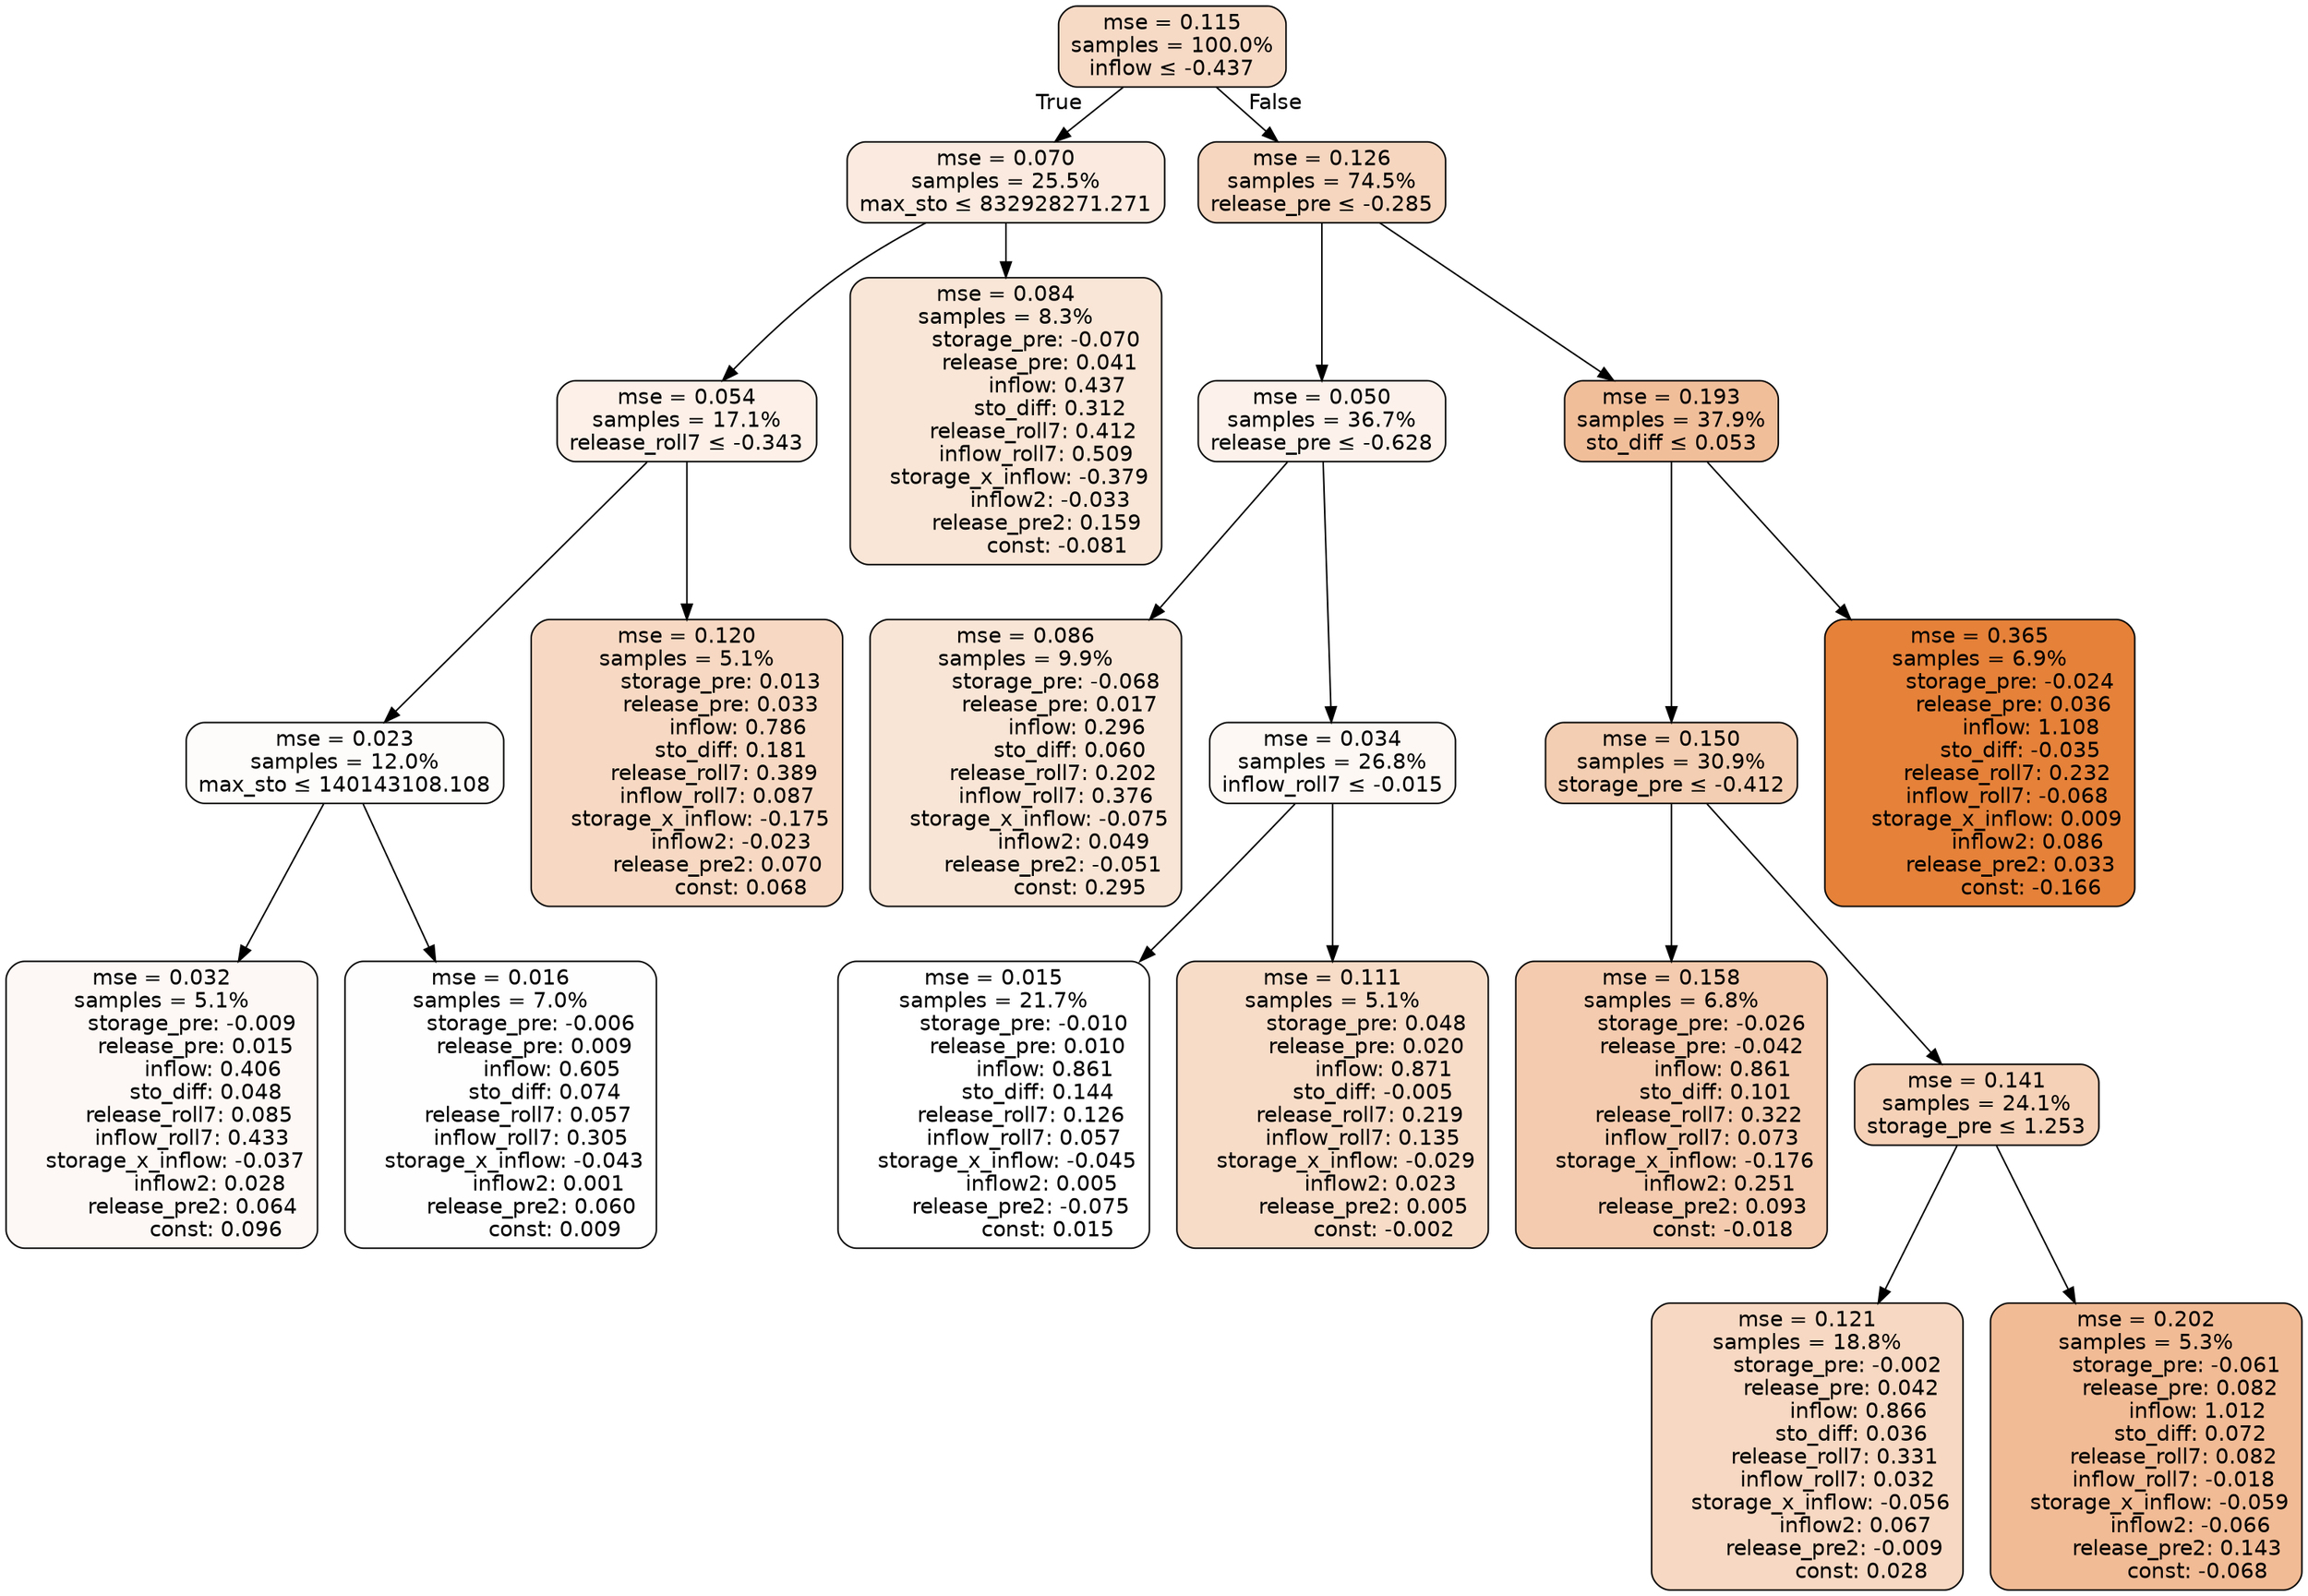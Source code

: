 digraph tree {
bgcolor="transparent"
node [shape=rectangle, style="filled, rounded", color="black", fontname=helvetica] ;
edge [fontname=helvetica] ;
	"0" [label="mse = 0.115
samples = 100.0%
inflow &le; -0.437", fillcolor="#f7dac6"]
	"1" [label="mse = 0.070
samples = 25.5%
max_sto &le; 832928271.271", fillcolor="#faeadf"]
	"2" [label="mse = 0.054
samples = 17.1%
release_roll7 &le; -0.343", fillcolor="#fcf0e8"]
	"3" [label="mse = 0.023
samples = 12.0%
max_sto &le; 140143108.108", fillcolor="#fefcfa"]
	"4" [label="mse = 0.032
samples = 5.1%
         storage_pre: -0.009
          release_pre: 0.015
               inflow: 0.406
             sto_diff: 0.048
        release_roll7: 0.085
         inflow_roll7: 0.433
    storage_x_inflow: -0.037
              inflow2: 0.028
         release_pre2: 0.064
                const: 0.096", fillcolor="#fdf8f5"]
	"5" [label="mse = 0.016
samples = 7.0%
         storage_pre: -0.006
          release_pre: 0.009
               inflow: 0.605
             sto_diff: 0.074
        release_roll7: 0.057
         inflow_roll7: 0.305
    storage_x_inflow: -0.043
              inflow2: 0.001
         release_pre2: 0.060
                const: 0.009", fillcolor="#fefefe"]
	"6" [label="mse = 0.120
samples = 5.1%
          storage_pre: 0.013
          release_pre: 0.033
               inflow: 0.786
             sto_diff: 0.181
        release_roll7: 0.389
         inflow_roll7: 0.087
    storage_x_inflow: -0.175
             inflow2: -0.023
         release_pre2: 0.070
                const: 0.068", fillcolor="#f7d9c3"]
	"7" [label="mse = 0.084
samples = 8.3%
         storage_pre: -0.070
          release_pre: 0.041
               inflow: 0.437
             sto_diff: 0.312
        release_roll7: 0.412
         inflow_roll7: 0.509
    storage_x_inflow: -0.379
             inflow2: -0.033
         release_pre2: 0.159
               const: -0.081", fillcolor="#f9e6d7"]
	"8" [label="mse = 0.126
samples = 74.5%
release_pre &le; -0.285", fillcolor="#f6d6bf"]
	"9" [label="mse = 0.050
samples = 36.7%
release_pre &le; -0.628", fillcolor="#fcf2eb"]
	"10" [label="mse = 0.086
samples = 9.9%
         storage_pre: -0.068
          release_pre: 0.017
               inflow: 0.296
             sto_diff: 0.060
        release_roll7: 0.202
         inflow_roll7: 0.376
    storage_x_inflow: -0.075
              inflow2: 0.049
        release_pre2: -0.051
                const: 0.295", fillcolor="#f9e5d6"]
	"11" [label="mse = 0.034
samples = 26.8%
inflow_roll7 &le; -0.015", fillcolor="#fdf8f4"]
	"12" [label="mse = 0.015
samples = 21.7%
         storage_pre: -0.010
          release_pre: 0.010
               inflow: 0.861
             sto_diff: 0.144
        release_roll7: 0.126
         inflow_roll7: 0.057
    storage_x_inflow: -0.045
              inflow2: 0.005
        release_pre2: -0.075
                const: 0.015", fillcolor="#ffffff"]
	"13" [label="mse = 0.111
samples = 5.1%
          storage_pre: 0.048
          release_pre: 0.020
               inflow: 0.871
            sto_diff: -0.005
        release_roll7: 0.219
         inflow_roll7: 0.135
    storage_x_inflow: -0.029
              inflow2: 0.023
         release_pre2: 0.005
               const: -0.002", fillcolor="#f7dcc8"]
	"14" [label="mse = 0.193
samples = 37.9%
sto_diff &le; 0.053", fillcolor="#f1be9a"]
	"15" [label="mse = 0.150
samples = 30.9%
storage_pre &le; -0.412", fillcolor="#f4ceb2"]
	"16" [label="mse = 0.158
samples = 6.8%
         storage_pre: -0.026
         release_pre: -0.042
               inflow: 0.861
             sto_diff: 0.101
        release_roll7: 0.322
         inflow_roll7: 0.073
    storage_x_inflow: -0.176
              inflow2: 0.251
         release_pre2: 0.093
               const: -0.018", fillcolor="#f4cbae"]
	"17" [label="mse = 0.141
samples = 24.1%
storage_pre &le; 1.253", fillcolor="#f5d1b7"]
	"18" [label="mse = 0.121
samples = 18.8%
         storage_pre: -0.002
          release_pre: 0.042
               inflow: 0.866
             sto_diff: 0.036
        release_roll7: 0.331
         inflow_roll7: 0.032
    storage_x_inflow: -0.056
              inflow2: 0.067
        release_pre2: -0.009
                const: 0.028", fillcolor="#f7d8c2"]
	"19" [label="mse = 0.202
samples = 5.3%
         storage_pre: -0.061
          release_pre: 0.082
               inflow: 1.012
             sto_diff: 0.072
        release_roll7: 0.082
        inflow_roll7: -0.018
    storage_x_inflow: -0.059
             inflow2: -0.066
         release_pre2: 0.143
               const: -0.068", fillcolor="#f1bb95"]
	"20" [label="mse = 0.365
samples = 6.9%
         storage_pre: -0.024
          release_pre: 0.036
               inflow: 1.108
            sto_diff: -0.035
        release_roll7: 0.232
        inflow_roll7: -0.068
     storage_x_inflow: 0.009
              inflow2: 0.086
         release_pre2: 0.033
               const: -0.166", fillcolor="#e58139"]

	"0" -> "1" [labeldistance=2.5, labelangle=45, headlabel="True"]
	"1" -> "2"
	"2" -> "3"
	"3" -> "4"
	"3" -> "5"
	"2" -> "6"
	"1" -> "7"
	"0" -> "8" [labeldistance=2.5, labelangle=-45, headlabel="False"]
	"8" -> "9"
	"9" -> "10"
	"9" -> "11"
	"11" -> "12"
	"11" -> "13"
	"8" -> "14"
	"14" -> "15"
	"15" -> "16"
	"15" -> "17"
	"17" -> "18"
	"17" -> "19"
	"14" -> "20"
}
